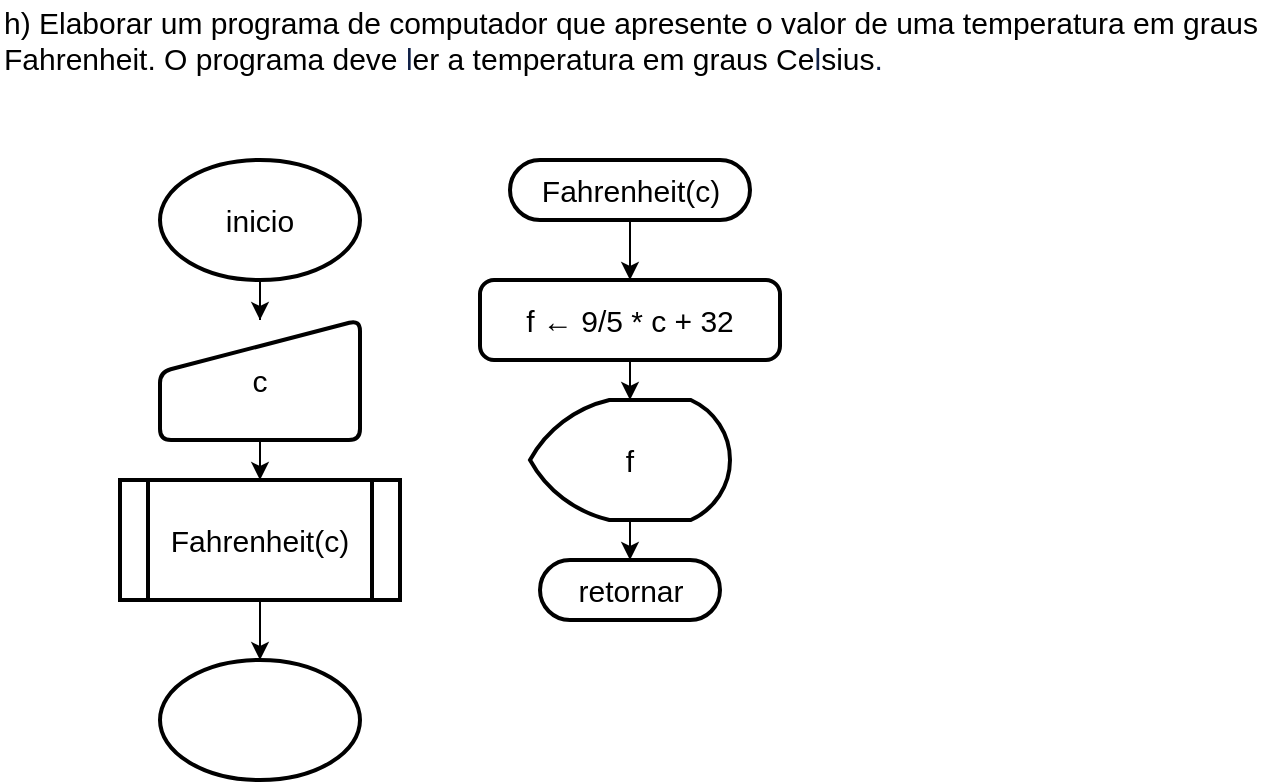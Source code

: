 <mxfile version="19.0.3" type="device"><diagram id="4xdz5srwMQNEojQXBxyn" name="Página-1"><mxGraphModel dx="1422" dy="865" grid="1" gridSize="10" guides="1" tooltips="1" connect="1" arrows="1" fold="1" page="1" pageScale="1" pageWidth="827" pageHeight="1169" math="0" shadow="0"><root><mxCell id="0"/><mxCell id="1" parent="0"/><mxCell id="nHbtzkrkmilF0HNDiJAP-1" value="&lt;span class=&quot;fontstyle0&quot; style=&quot;font-size: 15px;&quot;&gt;h) Elaborar um programa de computador que apresente o valor de uma temperatura em graus&lt;br style=&quot;font-size: 15px;&quot;&gt;Fahrenheit. O programa deve &lt;/span&gt;&lt;span style=&quot;color: rgb(17, 33, 71); font-size: 15px;&quot; class=&quot;fontstyle0&quot;&gt;l&lt;/span&gt;&lt;span class=&quot;fontstyle0&quot; style=&quot;font-size: 15px;&quot;&gt;er a temperatura em graus Ce&lt;/span&gt;&lt;span style=&quot;color: rgb(17, 33, 71); font-size: 15px;&quot; class=&quot;fontstyle0&quot;&gt;l&lt;/span&gt;&lt;span class=&quot;fontstyle0&quot; style=&quot;font-size: 15px;&quot;&gt;sius&lt;/span&gt;&lt;span style=&quot;color: rgb(17, 33, 71); font-size: 15px;&quot; class=&quot;fontstyle0&quot;&gt;.&lt;/span&gt; " style="text;html=1;align=left;verticalAlign=middle;resizable=0;points=[];autosize=1;strokeColor=none;fillColor=none;fontSize=15;" parent="1" vertex="1"><mxGeometry width="640" height="40" as="geometry"/></mxCell><mxCell id="nHbtzkrkmilF0HNDiJAP-5" value="" style="edgeStyle=orthogonalEdgeStyle;rounded=0;orthogonalLoop=1;jettySize=auto;html=1;fontSize=15;" parent="1" source="nHbtzkrkmilF0HNDiJAP-2" target="nHbtzkrkmilF0HNDiJAP-4" edge="1"><mxGeometry relative="1" as="geometry"/></mxCell><mxCell id="nHbtzkrkmilF0HNDiJAP-2" value="&lt;span style=&quot;text-align: left;&quot;&gt;Fahrenheit(c)&lt;/span&gt;" style="html=1;dashed=0;whitespace=wrap;shape=mxgraph.dfd.start;fontSize=15;strokeWidth=2;" parent="1" vertex="1"><mxGeometry x="255" y="80" width="120" height="30" as="geometry"/></mxCell><mxCell id="nHbtzkrkmilF0HNDiJAP-3" value="retornar" style="html=1;dashed=0;whitespace=wrap;shape=mxgraph.dfd.start;fontSize=15;strokeWidth=2;" parent="1" vertex="1"><mxGeometry x="270" y="280" width="90" height="30" as="geometry"/></mxCell><mxCell id="nHbtzkrkmilF0HNDiJAP-7" value="" style="edgeStyle=orthogonalEdgeStyle;rounded=0;orthogonalLoop=1;jettySize=auto;html=1;fontSize=15;" parent="1" source="nHbtzkrkmilF0HNDiJAP-4" target="nHbtzkrkmilF0HNDiJAP-6" edge="1"><mxGeometry relative="1" as="geometry"/></mxCell><mxCell id="nHbtzkrkmilF0HNDiJAP-4" value="f ← 9/5 * c + 32" style="rounded=1;whiteSpace=wrap;html=1;absoluteArcSize=1;arcSize=14;strokeWidth=2;fontSize=15;" parent="1" vertex="1"><mxGeometry x="240" y="140" width="150" height="40" as="geometry"/></mxCell><mxCell id="nHbtzkrkmilF0HNDiJAP-8" value="" style="edgeStyle=orthogonalEdgeStyle;rounded=0;orthogonalLoop=1;jettySize=auto;html=1;fontSize=15;" parent="1" source="nHbtzkrkmilF0HNDiJAP-6" target="nHbtzkrkmilF0HNDiJAP-3" edge="1"><mxGeometry relative="1" as="geometry"/></mxCell><mxCell id="nHbtzkrkmilF0HNDiJAP-6" value="f" style="strokeWidth=2;html=1;shape=mxgraph.flowchart.display;whiteSpace=wrap;fontSize=15;" parent="1" vertex="1"><mxGeometry x="265" y="200" width="100" height="60" as="geometry"/></mxCell><mxCell id="nHbtzkrkmilF0HNDiJAP-15" value="" style="edgeStyle=orthogonalEdgeStyle;rounded=0;orthogonalLoop=1;jettySize=auto;html=1;fontSize=15;" parent="1" source="nHbtzkrkmilF0HNDiJAP-10" target="nHbtzkrkmilF0HNDiJAP-14" edge="1"><mxGeometry relative="1" as="geometry"/></mxCell><mxCell id="nHbtzkrkmilF0HNDiJAP-10" value="c" style="html=1;strokeWidth=2;shape=manualInput;whiteSpace=wrap;rounded=1;size=26;arcSize=11;fontSize=15;" parent="1" vertex="1"><mxGeometry x="80" y="160" width="100" height="60" as="geometry"/></mxCell><mxCell id="nHbtzkrkmilF0HNDiJAP-11" value="" style="strokeWidth=2;html=1;shape=mxgraph.flowchart.start_1;whiteSpace=wrap;fontSize=15;" parent="1" vertex="1"><mxGeometry x="80" y="330" width="100" height="60" as="geometry"/></mxCell><mxCell id="nHbtzkrkmilF0HNDiJAP-13" value="" style="edgeStyle=orthogonalEdgeStyle;rounded=0;orthogonalLoop=1;jettySize=auto;html=1;fontSize=15;" parent="1" source="nHbtzkrkmilF0HNDiJAP-12" target="nHbtzkrkmilF0HNDiJAP-10" edge="1"><mxGeometry relative="1" as="geometry"/></mxCell><mxCell id="nHbtzkrkmilF0HNDiJAP-12" value="inicio" style="strokeWidth=2;html=1;shape=mxgraph.flowchart.start_1;whiteSpace=wrap;fontSize=15;" parent="1" vertex="1"><mxGeometry x="80" y="80" width="100" height="60" as="geometry"/></mxCell><mxCell id="nHbtzkrkmilF0HNDiJAP-16" value="" style="edgeStyle=orthogonalEdgeStyle;rounded=0;orthogonalLoop=1;jettySize=auto;html=1;fontSize=15;" parent="1" source="nHbtzkrkmilF0HNDiJAP-14" target="nHbtzkrkmilF0HNDiJAP-11" edge="1"><mxGeometry relative="1" as="geometry"/></mxCell><mxCell id="nHbtzkrkmilF0HNDiJAP-14" value="&lt;span style=&quot;text-align: left;&quot;&gt;Fahrenheit(c)&lt;/span&gt;" style="shape=process;whiteSpace=wrap;html=1;backgroundOutline=1;fontSize=15;strokeWidth=2;rounded=1;arcSize=0;" parent="1" vertex="1"><mxGeometry x="60" y="240" width="140" height="60" as="geometry"/></mxCell></root></mxGraphModel></diagram></mxfile>